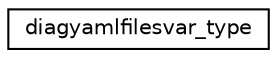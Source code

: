 digraph "Graphical Class Hierarchy"
{
 // INTERACTIVE_SVG=YES
 // LATEX_PDF_SIZE
  edge [fontname="Helvetica",fontsize="10",labelfontname="Helvetica",labelfontsize="10"];
  node [fontname="Helvetica",fontsize="10",shape=record];
  rankdir="LR";
  Node0 [label="diagyamlfilesvar_type",height=0.2,width=0.4,color="black", fillcolor="white", style="filled",URL="$structfms__diag__yaml__mod_1_1diagyamlfilesvar__type.html",tooltip="type to hold the info a diag_field"];
}
